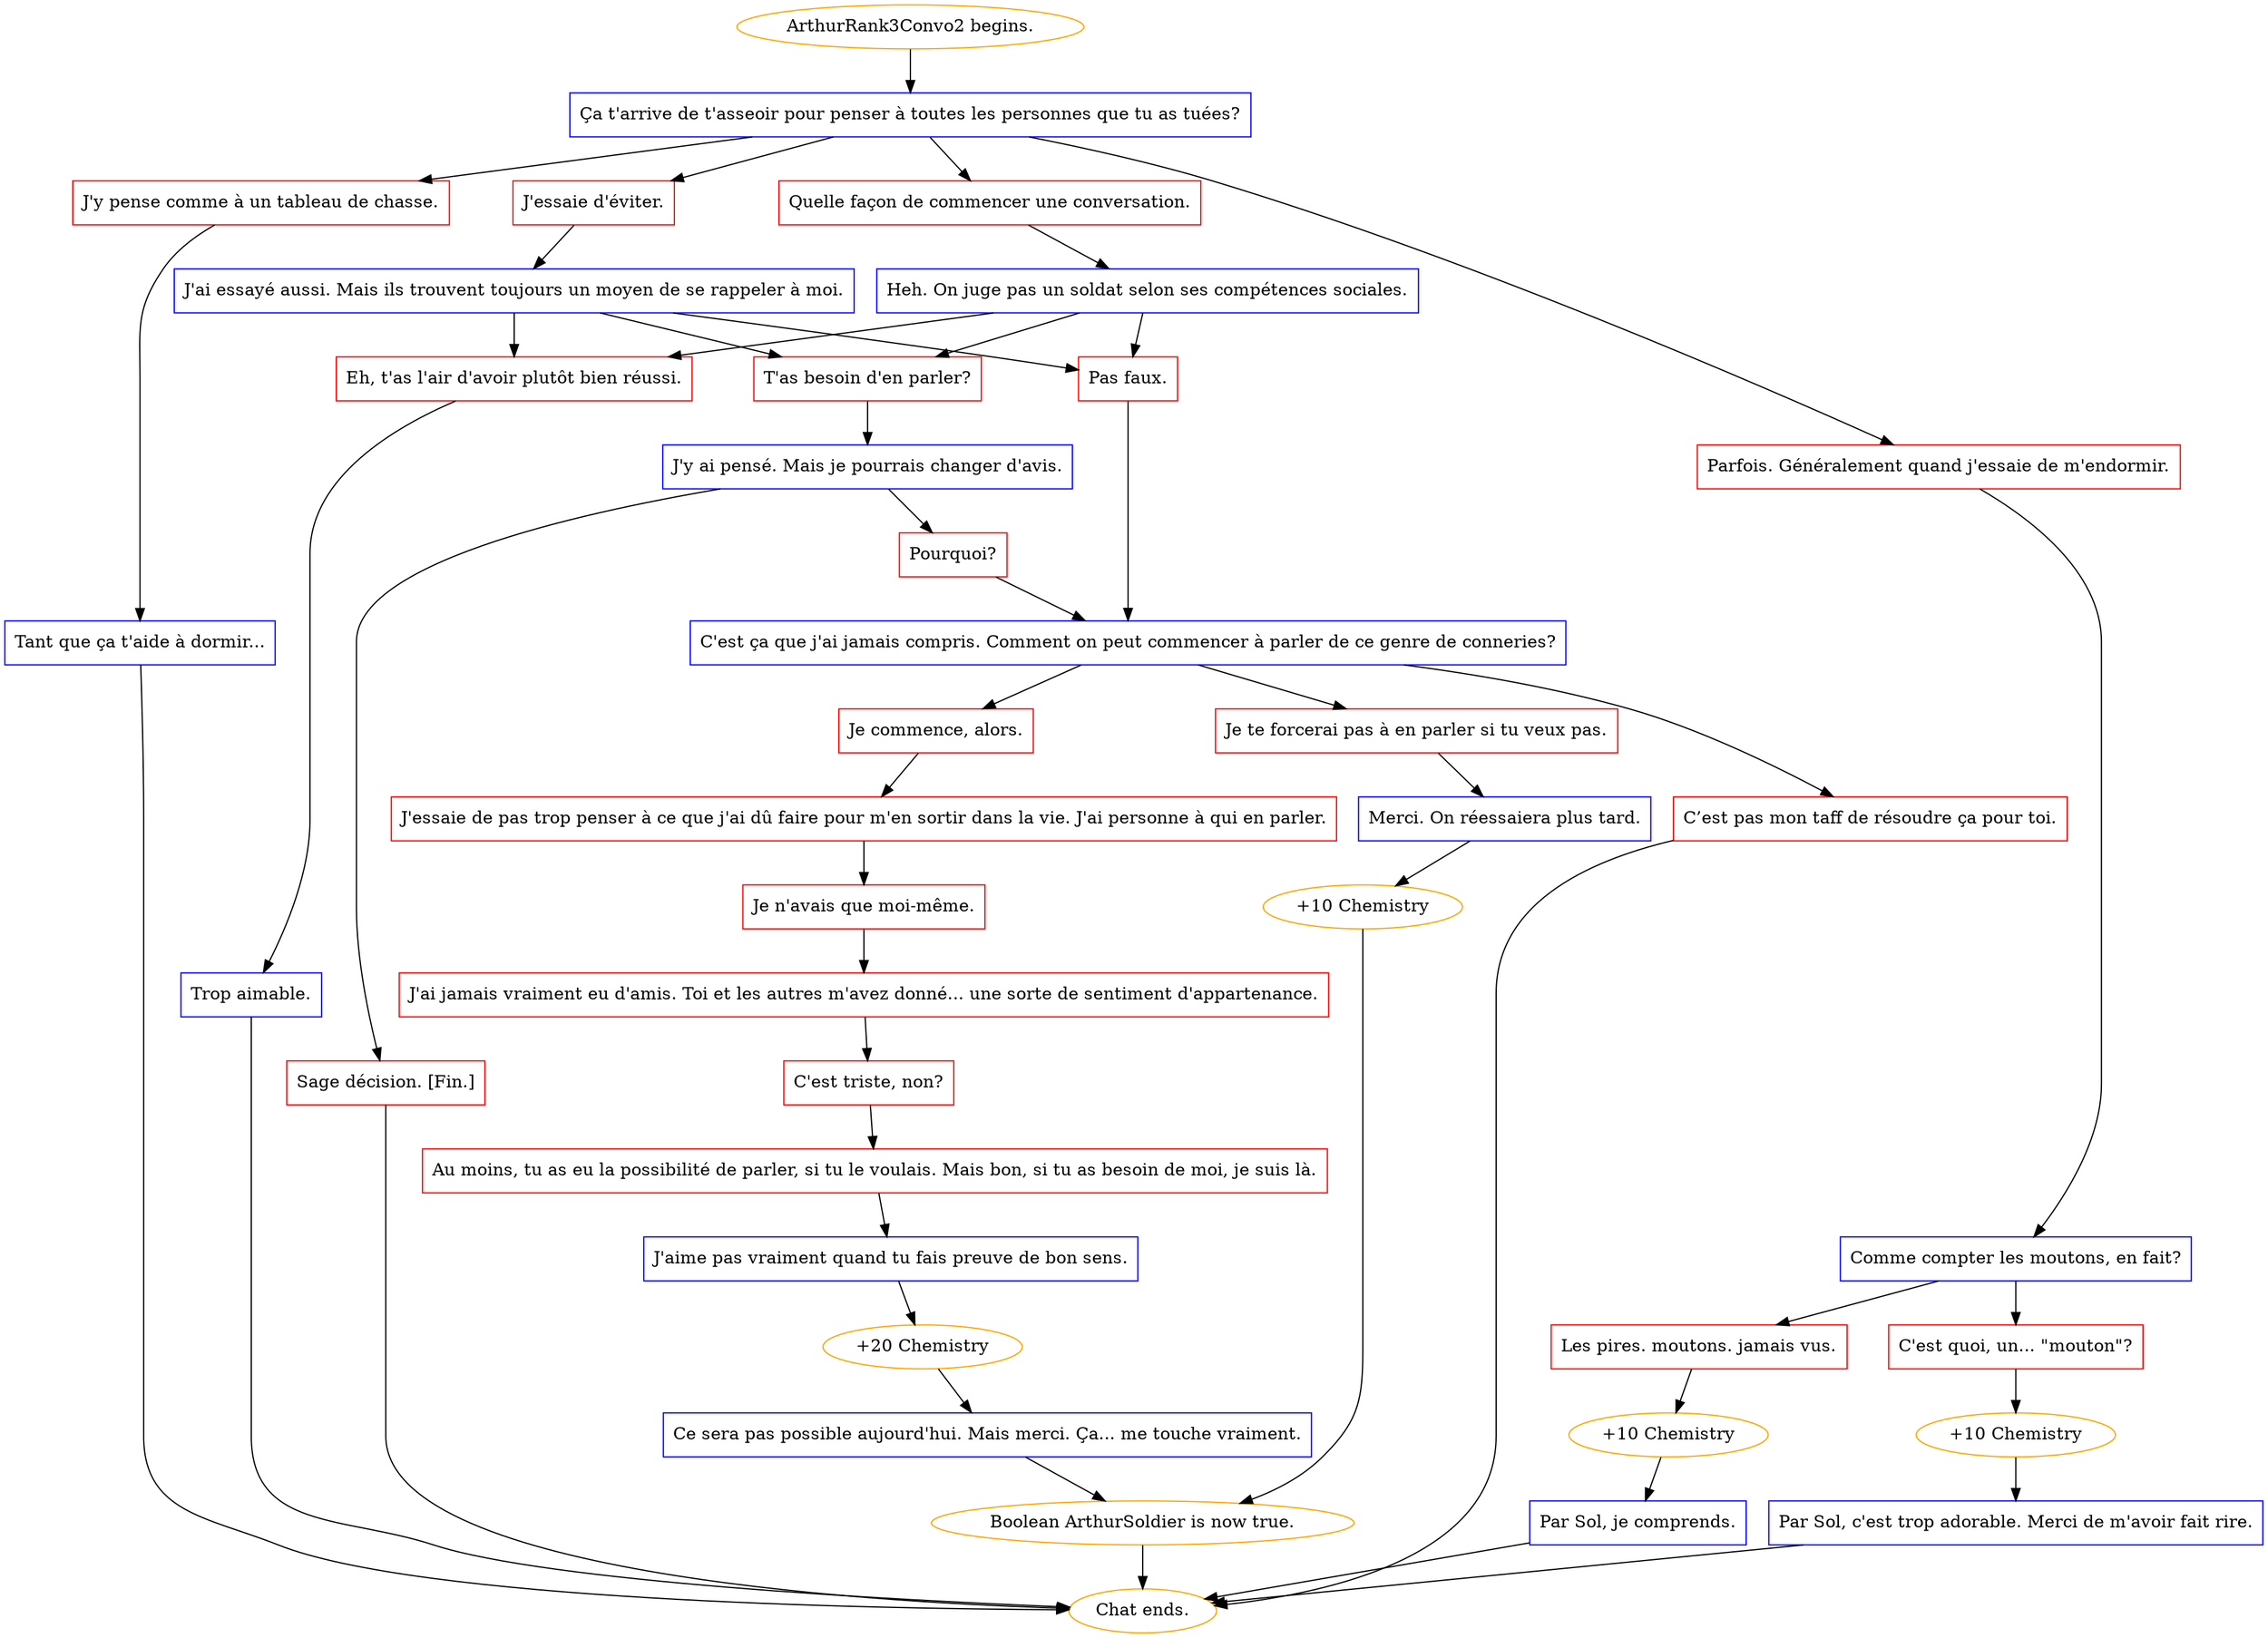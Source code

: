 digraph {
	"ArthurRank3Convo2 begins." [color=orange];
		"ArthurRank3Convo2 begins." -> j2283592966;
	j2283592966 [label="Ça t'arrive de t'asseoir pour penser à toutes les personnes que tu as tuées?",shape=box,color=blue];
		j2283592966 -> j2206085962;
		j2283592966 -> j357522651;
		j2283592966 -> j3211826135;
		j2283592966 -> j2492636049;
	j2206085962 [label="J'essaie d'éviter.",shape=box,color=red];
		j2206085962 -> j3146402284;
	j357522651 [label="Quelle façon de commencer une conversation.",shape=box,color=red];
		j357522651 -> j3235504706;
	j3211826135 [label="Parfois. Généralement quand j'essaie de m'endormir.",shape=box,color=red];
		j3211826135 -> j202262229;
	j2492636049 [label="J'y pense comme à un tableau de chasse.",shape=box,color=red];
		j2492636049 -> j2160571666;
	j3146402284 [label="J'ai essayé aussi. Mais ils trouvent toujours un moyen de se rappeler à moi.",shape=box,color=blue];
		j3146402284 -> j2743539716;
		j3146402284 -> j1474265632;
		j3146402284 -> j567015639;
	j3235504706 [label="Heh. On juge pas un soldat selon ses compétences sociales.",shape=box,color=blue];
		j3235504706 -> j2743539716;
		j3235504706 -> j1474265632;
		j3235504706 -> j567015639;
	j202262229 [label="Comme compter les moutons, en fait?",shape=box,color=blue];
		j202262229 -> j2250246669;
		j202262229 -> j584546463;
	j2160571666 [label="Tant que ça t'aide à dormir...",shape=box,color=blue];
		j2160571666 -> "Chat ends.";
	j2743539716 [label="T'as besoin d'en parler?",shape=box,color=red];
		j2743539716 -> j2312652689;
	j1474265632 [label="Pas faux.",shape=box,color=red];
		j1474265632 -> j3590168231;
	j567015639 [label="Eh, t'as l'air d'avoir plutôt bien réussi.",shape=box,color=red];
		j567015639 -> j3190534382;
	j2250246669 [label="Les pires. moutons. jamais vus.",shape=box,color=red];
		j2250246669 -> j860845455;
	j584546463 [label="C'est quoi, un... \"mouton\"?",shape=box,color=red];
		j584546463 -> j2848101890;
	"Chat ends." [color=orange];
	j2312652689 [label="J'y ai pensé. Mais je pourrais changer d'avis.",shape=box,color=blue];
		j2312652689 -> j207863648;
		j2312652689 -> j4229006589;
	j3590168231 [label="C'est ça que j'ai jamais compris. Comment on peut commencer à parler de ce genre de conneries?",shape=box,color=blue];
		j3590168231 -> j2997919531;
		j3590168231 -> j3177264387;
		j3590168231 -> j2786133047;
	j3190534382 [label="Trop aimable.",shape=box,color=blue];
		j3190534382 -> "Chat ends.";
	j860845455 [label="+10 Chemistry",color=orange];
		j860845455 -> j2595739576;
	j2848101890 [label="+10 Chemistry",color=orange];
		j2848101890 -> j1329494358;
	j207863648 [label="Pourquoi?",shape=box,color=red];
		j207863648 -> j3590168231;
	j4229006589 [label="Sage décision. [Fin.]",shape=box,color=red];
		j4229006589 -> "Chat ends.";
	j2997919531 [label="Je te forcerai pas à en parler si tu veux pas.",shape=box,color=red];
		j2997919531 -> j1509847647;
	j3177264387 [label="Je commence, alors.",shape=box,color=red];
		j3177264387 -> j714543589;
	j2786133047 [label="C’est pas mon taff de résoudre ça pour toi.",shape=box,color=red];
		j2786133047 -> "Chat ends.";
	j2595739576 [label="Par Sol, je comprends.",shape=box,color=blue];
		j2595739576 -> "Chat ends.";
	j1329494358 [label="Par Sol, c'est trop adorable. Merci de m'avoir fait rire.",shape=box,color=blue];
		j1329494358 -> "Chat ends.";
	j1509847647 [label="Merci. On réessaiera plus tard.",shape=box,color=blue];
		j1509847647 -> j3874352369;
	j714543589 [label="J'essaie de pas trop penser à ce que j'ai dû faire pour m'en sortir dans la vie. J'ai personne à qui en parler.",shape=box,color=red];
		j714543589 -> j1185860058;
	j3874352369 [label="+10 Chemistry",color=orange];
		j3874352369 -> j1487843466;
	j1185860058 [label="Je n'avais que moi-même.",shape=box,color=red];
		j1185860058 -> j4205431509;
	j1487843466 [label="Boolean ArthurSoldier is now true.",color=orange];
		j1487843466 -> "Chat ends.";
	j4205431509 [label="J'ai jamais vraiment eu d'amis. Toi et les autres m'avez donné... une sorte de sentiment d'appartenance.",shape=box,color=red];
		j4205431509 -> j1029094239;
	j1029094239 [label="C'est triste, non?",shape=box,color=red];
		j1029094239 -> j113858951;
	j113858951 [label="Au moins, tu as eu la possibilité de parler, si tu le voulais. Mais bon, si tu as besoin de moi, je suis là.",shape=box,color=red];
		j113858951 -> j2079273380;
	j2079273380 [label="J'aime pas vraiment quand tu fais preuve de bon sens.",shape=box,color=blue];
		j2079273380 -> j2244689406;
	j2244689406 [label="+20 Chemistry",color=orange];
		j2244689406 -> j2732263414;
	j2732263414 [label="Ce sera pas possible aujourd'hui. Mais merci. Ça... me touche vraiment.",shape=box,color=blue];
		j2732263414 -> j1487843466;
}